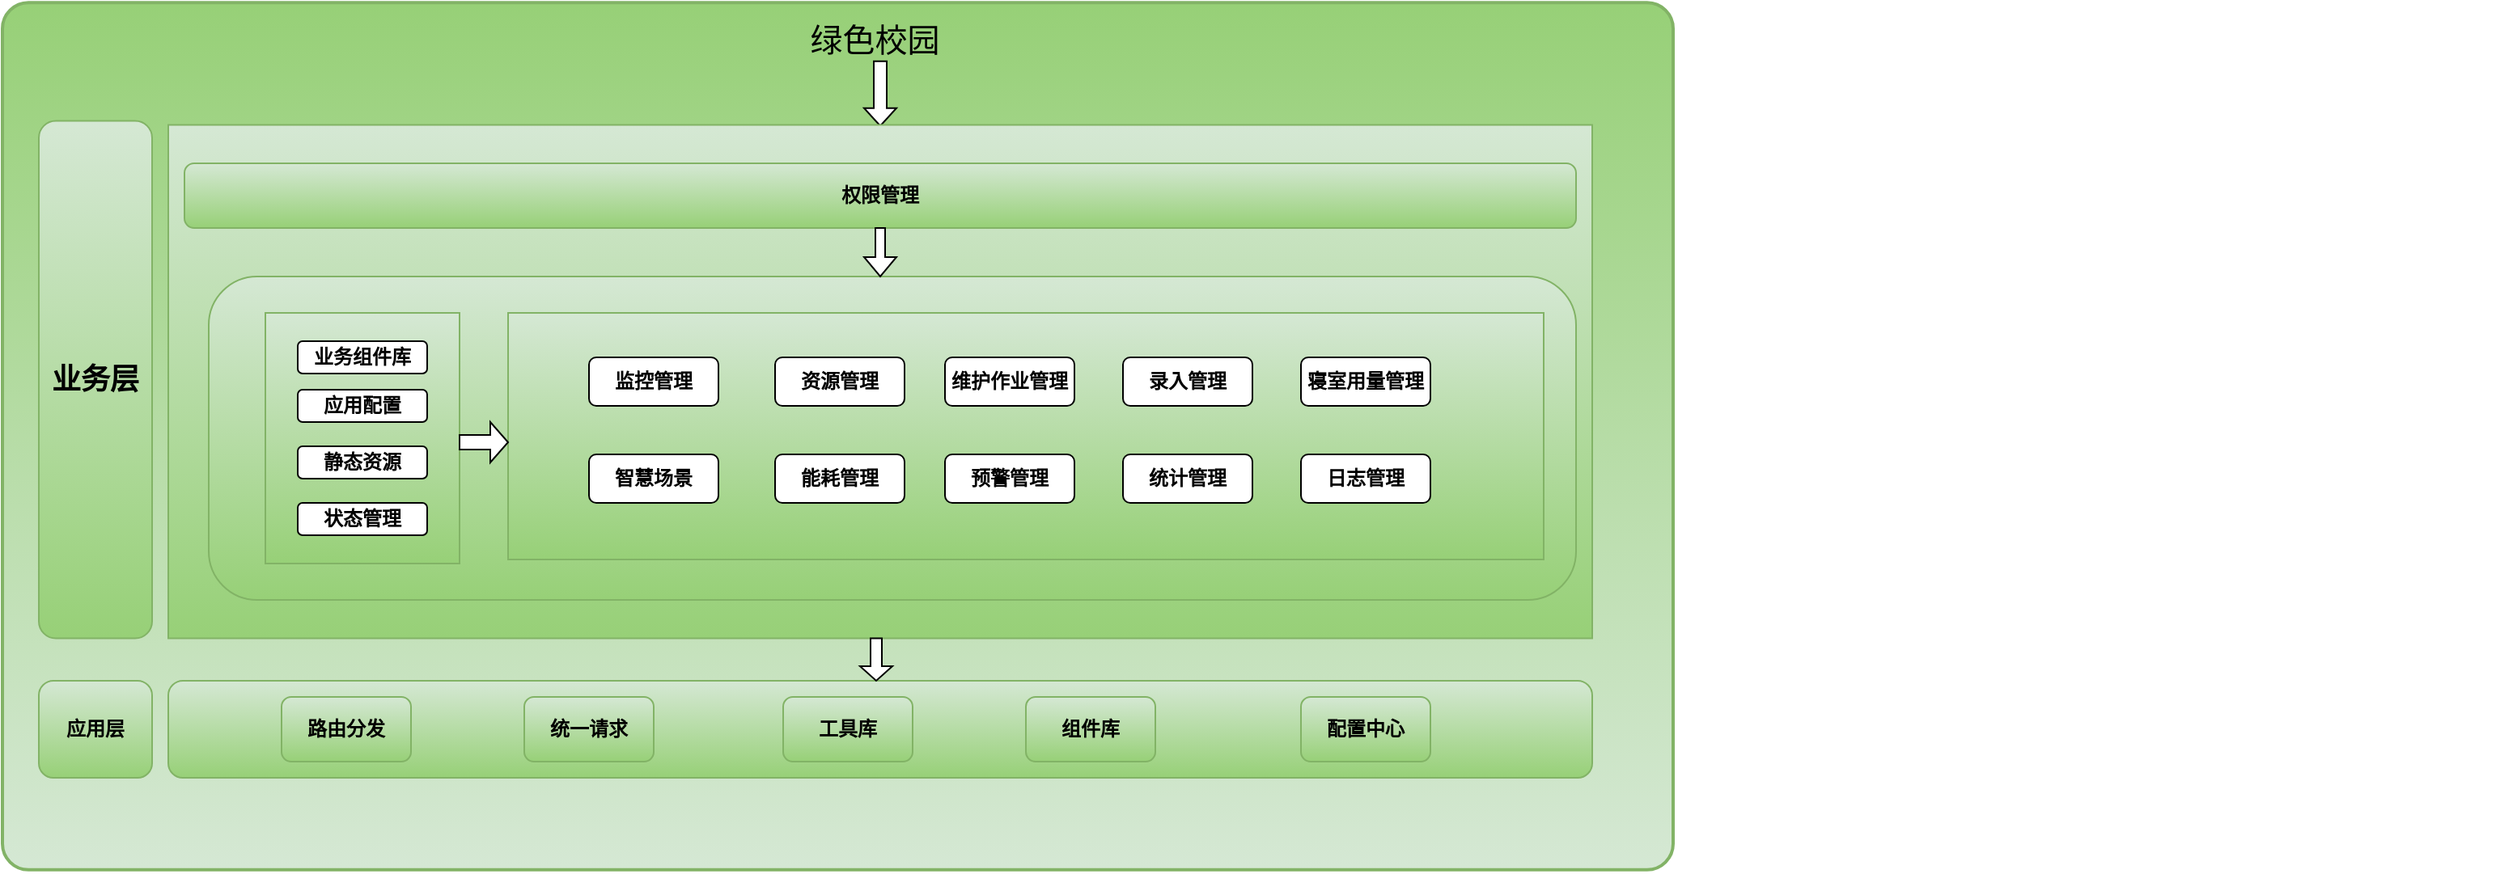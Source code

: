 <mxfile version="22.0.5" type="github">
  <diagram name="Page-1" id="7a6c530e-6e37-e111-ec74-82921da8cc10">
    <mxGraphModel dx="1434" dy="2005" grid="1" gridSize="10" guides="1" tooltips="1" connect="1" arrows="1" fold="1" page="1" pageScale="1.5" pageWidth="1169" pageHeight="826" background="#FFFFFF" math="0" shadow="0">
      <root>
        <mxCell id="0" style=";html=1;" />
        <mxCell id="1" style=";html=1;" parent="0" />
        <mxCell id="23046e2b9bb16c14-116" value="&amp;nbsp; &amp;nbsp; &amp;nbsp; &amp;nbsp; 绿色校园" style="whiteSpace=wrap;html=1;rounded=1;shadow=0;strokeColor=#82b366;strokeWidth=2;fillColor=#d5e8d4;fontSize=20;align=center;arcSize=3;verticalAlign=top;spacingTop=4;direction=west;gradientColor=#97d077;fillStyle=auto;" parent="1" vertex="1">
          <mxGeometry x="97.5" y="-229.38" width="1032.5" height="536.25" as="geometry" />
        </mxCell>
        <mxCell id="23046e2b9bb16c14-70" style="edgeStyle=orthogonalEdgeStyle;html=1;startArrow=none;startFill=0;startSize=10;endArrow=none;endFill=0;endSize=10;strokeWidth=3;fontSize=11;fontColor=#FFFFFF;strokeColor=#FFFFFF;dashed=1;rounded=0;" parent="1" edge="1">
          <mxGeometry relative="1" as="geometry">
            <mxPoint x="581" y="698" as="sourcePoint" />
            <Array as="points">
              <mxPoint x="581" y="730" />
              <mxPoint x="1361" y="730" />
            </Array>
          </mxGeometry>
        </mxCell>
        <mxCell id="23046e2b9bb16c14-114" value="Subtitle" style="text;html=1;strokeColor=none;fillColor=none;align=center;verticalAlign=middle;whiteSpace=wrap;rounded=0;shadow=0;fontSize=10;fontColor=#009BFF;" parent="1" vertex="1">
          <mxGeometry x="114" y="90" width="1526" height="20" as="geometry" />
        </mxCell>
        <mxCell id="uMxO5oqoXwsu2ZveeJh7-1" value="" style="rounded=1;whiteSpace=wrap;html=1;fillColor=#d5e8d4;strokeColor=#82b366;gradientColor=#97d077;" parent="1" vertex="1">
          <mxGeometry x="200" y="190" width="880" height="60" as="geometry" />
        </mxCell>
        <mxCell id="RQe2NWjpwae_9pGRpHCp-1" value="" style="html=1;shadow=0;dashed=0;align=center;verticalAlign=middle;shape=mxgraph.arrows2.arrow;dy=0.6;dx=11;notch=0;direction=south;" vertex="1" parent="1">
          <mxGeometry x="630" y="-193.12" width="20" height="40" as="geometry" />
        </mxCell>
        <mxCell id="RQe2NWjpwae_9pGRpHCp-3" value="" style="whiteSpace=wrap;html=1;fillColor=#d5e8d4;strokeColor=#82b366;gradientColor=#97d077;" vertex="1" parent="1">
          <mxGeometry x="200" y="-153.75" width="880" height="317.5" as="geometry" />
        </mxCell>
        <UserObject label="权限管理" id="RQe2NWjpwae_9pGRpHCp-5">
          <mxCell style="rounded=1;whiteSpace=wrap;html=1;fillColor=#d5e8d4;strokeColor=#82b366;gradientColor=#97d077;fontStyle=1" vertex="1" parent="1">
            <mxGeometry x="210" y="-130" width="860" height="40" as="geometry" />
          </mxCell>
        </UserObject>
        <mxCell id="RQe2NWjpwae_9pGRpHCp-6" value="" style="html=1;shadow=0;dashed=0;align=center;verticalAlign=middle;shape=mxgraph.arrows2.arrow;dy=0.67;dx=20;notch=0;direction=south;" vertex="1" parent="1">
          <mxGeometry x="650" y="-60" width="10" height="30" as="geometry" />
        </mxCell>
        <mxCell id="RQe2NWjpwae_9pGRpHCp-7" value="" style="rounded=1;whiteSpace=wrap;html=1;flipH=1;fillColor=#d5e8d4;strokeColor=#82b366;gradientColor=#97d077;" vertex="1" parent="1">
          <mxGeometry x="225" y="-60" width="845" height="200" as="geometry" />
        </mxCell>
        <mxCell id="RQe2NWjpwae_9pGRpHCp-10" value="" style="rounded=0;whiteSpace=wrap;html=1;glass=0;fillColor=#d5e8d4;strokeColor=#82b366;gradientColor=#97d077;" vertex="1" parent="1">
          <mxGeometry x="260" y="-37.5" width="120" height="155" as="geometry" />
        </mxCell>
        <mxCell id="RQe2NWjpwae_9pGRpHCp-11" value="应用配置" style="rounded=1;whiteSpace=wrap;html=1;fontStyle=1" vertex="1" parent="1">
          <mxGeometry x="280" y="10" width="80" height="20" as="geometry" />
        </mxCell>
        <mxCell id="RQe2NWjpwae_9pGRpHCp-12" value="静态资源" style="rounded=1;whiteSpace=wrap;html=1;fontStyle=1" vertex="1" parent="1">
          <mxGeometry x="280" y="45" width="80" height="20" as="geometry" />
        </mxCell>
        <mxCell id="RQe2NWjpwae_9pGRpHCp-13" value="" style="rounded=0;whiteSpace=wrap;html=1;fillColor=#d5e8d4;strokeColor=#82b366;gradientColor=#97d077;" vertex="1" parent="1">
          <mxGeometry x="410" y="-37.5" width="640" height="152.5" as="geometry" />
        </mxCell>
        <mxCell id="RQe2NWjpwae_9pGRpHCp-15" value="状态管理" style="rounded=1;whiteSpace=wrap;html=1;container=0;fontStyle=1" vertex="1" parent="1">
          <mxGeometry x="280" y="80" width="80" height="20" as="geometry" />
        </mxCell>
        <mxCell id="RQe2NWjpwae_9pGRpHCp-17" value="业务组件库" style="rounded=1;whiteSpace=wrap;html=1;fontStyle=1" vertex="1" parent="1">
          <mxGeometry x="280" y="-20" width="80" height="20" as="geometry" />
        </mxCell>
        <mxCell id="RQe2NWjpwae_9pGRpHCp-18" value="监控管理" style="rounded=1;whiteSpace=wrap;html=1;fontStyle=1" vertex="1" parent="1">
          <mxGeometry x="460" y="-10" width="80" height="30" as="geometry" />
        </mxCell>
        <mxCell id="RQe2NWjpwae_9pGRpHCp-19" value="智慧场景" style="rounded=1;whiteSpace=wrap;html=1;fontStyle=1" vertex="1" parent="1">
          <mxGeometry x="460" y="50" width="80" height="30" as="geometry" />
        </mxCell>
        <mxCell id="RQe2NWjpwae_9pGRpHCp-20" value="资源管理" style="rounded=1;whiteSpace=wrap;html=1;fontStyle=1" vertex="1" parent="1">
          <mxGeometry x="575" y="-10" width="80" height="30" as="geometry" />
        </mxCell>
        <mxCell id="RQe2NWjpwae_9pGRpHCp-21" value="能耗管理" style="rounded=1;whiteSpace=wrap;html=1;fontStyle=1" vertex="1" parent="1">
          <mxGeometry x="575" y="50" width="80" height="30" as="geometry" />
        </mxCell>
        <mxCell id="RQe2NWjpwae_9pGRpHCp-22" value="维护作业管理" style="rounded=1;whiteSpace=wrap;html=1;fontStyle=1" vertex="1" parent="1">
          <mxGeometry x="680" y="-10" width="80" height="30" as="geometry" />
        </mxCell>
        <mxCell id="RQe2NWjpwae_9pGRpHCp-23" value="预警管理" style="rounded=1;whiteSpace=wrap;html=1;fontStyle=1" vertex="1" parent="1">
          <mxGeometry x="680" y="50" width="80" height="30" as="geometry" />
        </mxCell>
        <mxCell id="RQe2NWjpwae_9pGRpHCp-24" value="录入管理" style="rounded=1;whiteSpace=wrap;html=1;fontStyle=1" vertex="1" parent="1">
          <mxGeometry x="790" y="-10" width="80" height="30" as="geometry" />
        </mxCell>
        <mxCell id="RQe2NWjpwae_9pGRpHCp-26" value="统计管理" style="rounded=1;whiteSpace=wrap;html=1;fontStyle=1" vertex="1" parent="1">
          <mxGeometry x="790" y="50" width="80" height="30" as="geometry" />
        </mxCell>
        <mxCell id="RQe2NWjpwae_9pGRpHCp-27" value="寝室用量管理" style="rounded=1;whiteSpace=wrap;html=1;fontStyle=1" vertex="1" parent="1">
          <mxGeometry x="900" y="-10" width="80" height="30" as="geometry" />
        </mxCell>
        <mxCell id="RQe2NWjpwae_9pGRpHCp-28" value="日志管理" style="rounded=1;whiteSpace=wrap;html=1;fontStyle=1" vertex="1" parent="1">
          <mxGeometry x="900" y="50" width="80" height="30" as="geometry" />
        </mxCell>
        <mxCell id="RQe2NWjpwae_9pGRpHCp-4" value="&lt;h2&gt;&lt;font style=&quot;font-size: 18px;&quot;&gt;业务层&lt;/font&gt;&lt;/h2&gt;" style="rounded=1;whiteSpace=wrap;html=1;fillColor=#d5e8d4;strokeColor=#82b366;labelBorderColor=none;gradientColor=#97d077;" vertex="1" parent="1">
          <mxGeometry x="120" y="-156.25" width="70" height="320" as="geometry" />
        </mxCell>
        <mxCell id="RQe2NWjpwae_9pGRpHCp-59" value="应用层" style="rounded=1;whiteSpace=wrap;html=1;fillColor=#d5e8d4;gradientColor=#97d077;strokeColor=#82b366;fontStyle=1" vertex="1" parent="1">
          <mxGeometry x="120" y="190" width="70" height="60" as="geometry" />
        </mxCell>
        <mxCell id="RQe2NWjpwae_9pGRpHCp-60" value="路由分发" style="rounded=1;whiteSpace=wrap;html=1;fillColor=#d5e8d4;gradientColor=#97d077;strokeColor=#82b366;fontStyle=1" vertex="1" parent="1">
          <mxGeometry x="270" y="200" width="80" height="40" as="geometry" />
        </mxCell>
        <mxCell id="RQe2NWjpwae_9pGRpHCp-61" value="统一请求" style="rounded=1;whiteSpace=wrap;html=1;fillColor=#d5e8d4;gradientColor=#97d077;strokeColor=#82b366;fontStyle=1" vertex="1" parent="1">
          <mxGeometry x="420" y="200" width="80" height="40" as="geometry" />
        </mxCell>
        <mxCell id="RQe2NWjpwae_9pGRpHCp-62" value="工具库" style="rounded=1;whiteSpace=wrap;html=1;fillColor=#d5e8d4;gradientColor=#97d077;strokeColor=#82b366;fontStyle=1" vertex="1" parent="1">
          <mxGeometry x="580" y="200" width="80" height="40" as="geometry" />
        </mxCell>
        <mxCell id="RQe2NWjpwae_9pGRpHCp-63" value="组件库" style="rounded=1;whiteSpace=wrap;html=1;fillColor=#d5e8d4;gradientColor=#97d077;strokeColor=#82b366;fontStyle=1" vertex="1" parent="1">
          <mxGeometry x="730" y="200" width="80" height="40" as="geometry" />
        </mxCell>
        <mxCell id="RQe2NWjpwae_9pGRpHCp-64" value="配置中心" style="rounded=1;whiteSpace=wrap;html=1;fillColor=#d5e8d4;gradientColor=#97d077;strokeColor=#82b366;fontStyle=1" vertex="1" parent="1">
          <mxGeometry x="900" y="200" width="80" height="40" as="geometry" />
        </mxCell>
        <mxCell id="RQe2NWjpwae_9pGRpHCp-77" value="" style="html=1;shadow=0;dashed=0;align=center;verticalAlign=middle;shape=mxgraph.arrows2.arrow;dy=0.64;dx=11;notch=0;" vertex="1" parent="1">
          <mxGeometry x="380" y="30" width="30" height="25" as="geometry" />
        </mxCell>
        <mxCell id="RQe2NWjpwae_9pGRpHCp-91" value="" style="html=1;shadow=0;dashed=0;align=center;verticalAlign=middle;shape=mxgraph.arrows2.arrow;dy=0.7;dx=12;direction=south;notch=0;movable=1;resizable=1;rotatable=1;deletable=1;editable=1;locked=0;connectable=1;" vertex="1" parent="1">
          <mxGeometry x="630" y="-90" width="20" height="30" as="geometry" />
        </mxCell>
        <mxCell id="RQe2NWjpwae_9pGRpHCp-94" value="" style="html=1;shadow=0;dashed=0;align=center;verticalAlign=middle;shape=mxgraph.arrows2.arrow;dy=0.65;dx=9;direction=south;notch=0;" vertex="1" parent="1">
          <mxGeometry x="627.5" y="163.75" width="20" height="26.25" as="geometry" />
        </mxCell>
      </root>
    </mxGraphModel>
  </diagram>
</mxfile>
